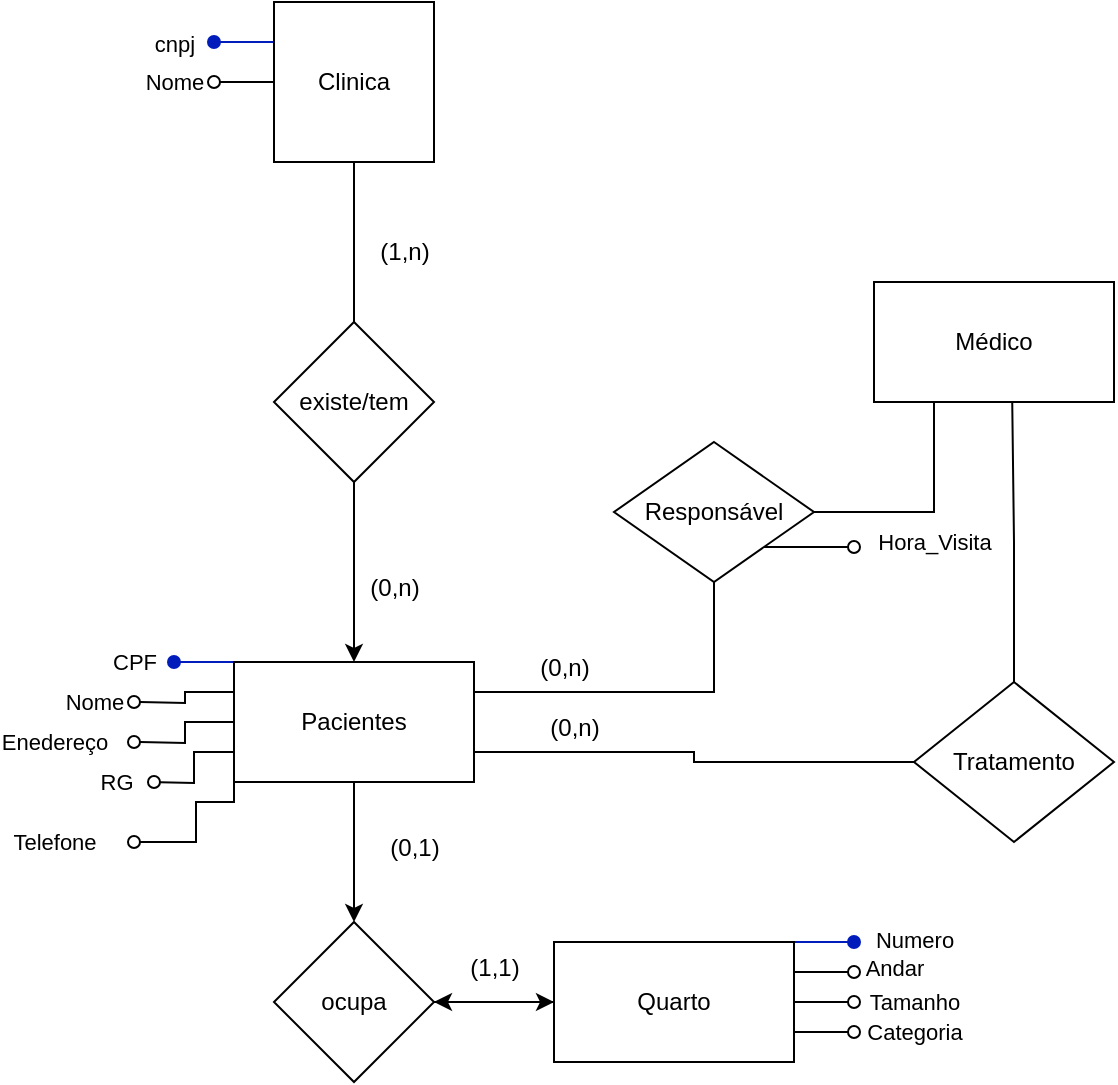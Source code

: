 <mxfile version="21.8.1" type="github">
  <diagram id="R2lEEEUBdFMjLlhIrx00" name="Page-1">
    <mxGraphModel dx="1384" dy="729" grid="1" gridSize="10" guides="1" tooltips="1" connect="1" arrows="1" fold="1" page="1" pageScale="1" pageWidth="850" pageHeight="1100" math="0" shadow="0" extFonts="Permanent Marker^https://fonts.googleapis.com/css?family=Permanent+Marker">
      <root>
        <mxCell id="0" />
        <mxCell id="1" parent="0" />
        <mxCell id="gkzm2Iovf9U_LlAAw7v1-2" value="&lt;font style=&quot;vertical-align: inherit;&quot;&gt;&lt;font style=&quot;vertical-align: inherit;&quot;&gt;cnpj&lt;/font&gt;&lt;/font&gt;" style="edgeStyle=orthogonalEdgeStyle;rounded=0;orthogonalLoop=1;jettySize=auto;html=1;exitX=0;exitY=0.25;exitDx=0;exitDy=0;endArrow=oval;endFill=1;fillColor=#0050ef;strokeColor=#001DBC;" edge="1" parent="1" source="gkzm2Iovf9U_LlAAw7v1-1">
          <mxGeometry x="1" y="-20" relative="1" as="geometry">
            <mxPoint x="200" y="510.429" as="targetPoint" />
            <mxPoint as="offset" />
          </mxGeometry>
        </mxCell>
        <mxCell id="gkzm2Iovf9U_LlAAw7v1-3" value="&lt;font style=&quot;vertical-align: inherit;&quot;&gt;&lt;font style=&quot;vertical-align: inherit;&quot;&gt;Nome&lt;/font&gt;&lt;/font&gt;" style="edgeStyle=orthogonalEdgeStyle;rounded=0;orthogonalLoop=1;jettySize=auto;html=1;exitX=0;exitY=0.5;exitDx=0;exitDy=0;endArrow=oval;endFill=0;" edge="1" parent="1" source="gkzm2Iovf9U_LlAAw7v1-1">
          <mxGeometry x="0.991" y="20" relative="1" as="geometry">
            <mxPoint x="200" y="529.857" as="targetPoint" />
            <mxPoint as="offset" />
          </mxGeometry>
        </mxCell>
        <mxCell id="gkzm2Iovf9U_LlAAw7v1-5" value="" style="edgeStyle=orthogonalEdgeStyle;rounded=0;orthogonalLoop=1;jettySize=auto;html=1;endArrow=none;endFill=0;" edge="1" parent="1" source="gkzm2Iovf9U_LlAAw7v1-1" target="gkzm2Iovf9U_LlAAw7v1-4">
          <mxGeometry relative="1" as="geometry" />
        </mxCell>
        <mxCell id="gkzm2Iovf9U_LlAAw7v1-1" value="&lt;font style=&quot;vertical-align: inherit;&quot;&gt;&lt;font style=&quot;vertical-align: inherit;&quot;&gt;Clinica&lt;/font&gt;&lt;/font&gt;" style="whiteSpace=wrap;html=1;aspect=fixed;" vertex="1" parent="1">
          <mxGeometry x="230" y="490" width="80" height="80" as="geometry" />
        </mxCell>
        <mxCell id="gkzm2Iovf9U_LlAAw7v1-7" value="" style="edgeStyle=orthogonalEdgeStyle;rounded=0;orthogonalLoop=1;jettySize=auto;html=1;" edge="1" parent="1" source="gkzm2Iovf9U_LlAAw7v1-4" target="gkzm2Iovf9U_LlAAw7v1-6">
          <mxGeometry relative="1" as="geometry" />
        </mxCell>
        <mxCell id="gkzm2Iovf9U_LlAAw7v1-4" value="&lt;font style=&quot;vertical-align: inherit;&quot;&gt;&lt;font style=&quot;vertical-align: inherit;&quot;&gt;existe/tem&lt;/font&gt;&lt;/font&gt;" style="rhombus;whiteSpace=wrap;html=1;" vertex="1" parent="1">
          <mxGeometry x="230" y="650" width="80" height="80" as="geometry" />
        </mxCell>
        <mxCell id="gkzm2Iovf9U_LlAAw7v1-10" style="edgeStyle=orthogonalEdgeStyle;rounded=0;orthogonalLoop=1;jettySize=auto;html=1;exitX=0;exitY=0;exitDx=0;exitDy=0;endArrow=oval;endFill=1;fillColor=#0050ef;strokeColor=#001DBC;" edge="1" parent="1" source="gkzm2Iovf9U_LlAAw7v1-6">
          <mxGeometry relative="1" as="geometry">
            <mxPoint x="180" y="820.143" as="targetPoint" />
          </mxGeometry>
        </mxCell>
        <mxCell id="gkzm2Iovf9U_LlAAw7v1-12" value="CPF" style="edgeLabel;html=1;align=center;verticalAlign=middle;resizable=0;points=[];" vertex="1" connectable="0" parent="gkzm2Iovf9U_LlAAw7v1-10">
          <mxGeometry x="0.822" y="-1" relative="1" as="geometry">
            <mxPoint x="-23" y="1" as="offset" />
          </mxGeometry>
        </mxCell>
        <mxCell id="gkzm2Iovf9U_LlAAw7v1-13" style="edgeStyle=orthogonalEdgeStyle;rounded=0;orthogonalLoop=1;jettySize=auto;html=1;exitX=0;exitY=0.25;exitDx=0;exitDy=0;endArrow=oval;endFill=0;" edge="1" parent="1" source="gkzm2Iovf9U_LlAAw7v1-6">
          <mxGeometry relative="1" as="geometry">
            <mxPoint x="160" y="840" as="targetPoint" />
          </mxGeometry>
        </mxCell>
        <mxCell id="gkzm2Iovf9U_LlAAw7v1-14" value="Nome" style="edgeLabel;html=1;align=center;verticalAlign=middle;resizable=0;points=[];" vertex="1" connectable="0" parent="gkzm2Iovf9U_LlAAw7v1-13">
          <mxGeometry x="0.969" relative="1" as="geometry">
            <mxPoint x="-21" as="offset" />
          </mxGeometry>
        </mxCell>
        <mxCell id="gkzm2Iovf9U_LlAAw7v1-15" style="edgeStyle=orthogonalEdgeStyle;rounded=0;orthogonalLoop=1;jettySize=auto;html=1;exitX=0;exitY=0.5;exitDx=0;exitDy=0;endArrow=oval;endFill=0;" edge="1" parent="1" source="gkzm2Iovf9U_LlAAw7v1-6">
          <mxGeometry relative="1" as="geometry">
            <mxPoint x="160" y="860" as="targetPoint" />
          </mxGeometry>
        </mxCell>
        <mxCell id="gkzm2Iovf9U_LlAAw7v1-16" value="Enedereço" style="edgeLabel;html=1;align=center;verticalAlign=middle;resizable=0;points=[];" vertex="1" connectable="0" parent="gkzm2Iovf9U_LlAAw7v1-15">
          <mxGeometry x="0.972" relative="1" as="geometry">
            <mxPoint x="-41" as="offset" />
          </mxGeometry>
        </mxCell>
        <mxCell id="gkzm2Iovf9U_LlAAw7v1-17" style="edgeStyle=orthogonalEdgeStyle;rounded=0;orthogonalLoop=1;jettySize=auto;html=1;exitX=0;exitY=0.75;exitDx=0;exitDy=0;endArrow=oval;endFill=0;" edge="1" parent="1" source="gkzm2Iovf9U_LlAAw7v1-6">
          <mxGeometry relative="1" as="geometry">
            <mxPoint x="170" y="880" as="targetPoint" />
          </mxGeometry>
        </mxCell>
        <mxCell id="gkzm2Iovf9U_LlAAw7v1-18" value="RG" style="edgeLabel;html=1;align=center;verticalAlign=middle;resizable=0;points=[];" vertex="1" connectable="0" parent="gkzm2Iovf9U_LlAAw7v1-17">
          <mxGeometry x="0.917" relative="1" as="geometry">
            <mxPoint x="-22" as="offset" />
          </mxGeometry>
        </mxCell>
        <mxCell id="gkzm2Iovf9U_LlAAw7v1-19" style="edgeStyle=orthogonalEdgeStyle;rounded=0;orthogonalLoop=1;jettySize=auto;html=1;exitX=0;exitY=1;exitDx=0;exitDy=0;endArrow=oval;endFill=0;" edge="1" parent="1">
          <mxGeometry relative="1" as="geometry">
            <mxPoint x="160" y="910" as="targetPoint" />
            <mxPoint x="210" y="870" as="sourcePoint" />
            <Array as="points">
              <mxPoint x="210" y="890" />
              <mxPoint x="191" y="890" />
              <mxPoint x="191" y="910" />
            </Array>
          </mxGeometry>
        </mxCell>
        <mxCell id="gkzm2Iovf9U_LlAAw7v1-20" value="Telefone" style="edgeLabel;html=1;align=center;verticalAlign=middle;resizable=0;points=[];" vertex="1" connectable="0" parent="gkzm2Iovf9U_LlAAw7v1-19">
          <mxGeometry x="0.841" relative="1" as="geometry">
            <mxPoint x="-47" as="offset" />
          </mxGeometry>
        </mxCell>
        <mxCell id="gkzm2Iovf9U_LlAAw7v1-22" value="" style="edgeStyle=orthogonalEdgeStyle;rounded=0;orthogonalLoop=1;jettySize=auto;html=1;" edge="1" parent="1" source="gkzm2Iovf9U_LlAAw7v1-6" target="gkzm2Iovf9U_LlAAw7v1-21">
          <mxGeometry relative="1" as="geometry" />
        </mxCell>
        <mxCell id="gkzm2Iovf9U_LlAAw7v1-36" style="edgeStyle=orthogonalEdgeStyle;rounded=0;orthogonalLoop=1;jettySize=auto;html=1;exitX=1;exitY=0.25;exitDx=0;exitDy=0;endArrow=none;endFill=0;" edge="1" parent="1" source="gkzm2Iovf9U_LlAAw7v1-6" target="gkzm2Iovf9U_LlAAw7v1-37">
          <mxGeometry relative="1" as="geometry">
            <mxPoint x="440" y="740" as="targetPoint" />
          </mxGeometry>
        </mxCell>
        <mxCell id="gkzm2Iovf9U_LlAAw7v1-38" style="edgeStyle=orthogonalEdgeStyle;rounded=0;orthogonalLoop=1;jettySize=auto;html=1;exitX=1;exitY=0.75;exitDx=0;exitDy=0;endArrow=none;endFill=0;" edge="1" parent="1" source="gkzm2Iovf9U_LlAAw7v1-6" target="gkzm2Iovf9U_LlAAw7v1-39">
          <mxGeometry relative="1" as="geometry">
            <mxPoint x="550" y="870" as="targetPoint" />
          </mxGeometry>
        </mxCell>
        <mxCell id="gkzm2Iovf9U_LlAAw7v1-6" value="Pacientes" style="whiteSpace=wrap;html=1;" vertex="1" parent="1">
          <mxGeometry x="210" y="820" width="120" height="60" as="geometry" />
        </mxCell>
        <mxCell id="gkzm2Iovf9U_LlAAw7v1-8" value="(1,n)" style="text;html=1;align=center;verticalAlign=middle;resizable=0;points=[];autosize=1;strokeColor=none;fillColor=none;" vertex="1" parent="1">
          <mxGeometry x="270" y="600" width="50" height="30" as="geometry" />
        </mxCell>
        <mxCell id="gkzm2Iovf9U_LlAAw7v1-9" value="(0,n)" style="text;html=1;align=center;verticalAlign=middle;resizable=0;points=[];autosize=1;strokeColor=none;fillColor=none;" vertex="1" parent="1">
          <mxGeometry x="265" y="768" width="50" height="30" as="geometry" />
        </mxCell>
        <mxCell id="gkzm2Iovf9U_LlAAw7v1-24" value="" style="edgeStyle=orthogonalEdgeStyle;rounded=0;orthogonalLoop=1;jettySize=auto;html=1;" edge="1" parent="1" source="gkzm2Iovf9U_LlAAw7v1-21" target="gkzm2Iovf9U_LlAAw7v1-23">
          <mxGeometry relative="1" as="geometry" />
        </mxCell>
        <mxCell id="gkzm2Iovf9U_LlAAw7v1-21" value="ocupa" style="rhombus;whiteSpace=wrap;html=1;" vertex="1" parent="1">
          <mxGeometry x="230" y="950" width="80" height="80" as="geometry" />
        </mxCell>
        <mxCell id="gkzm2Iovf9U_LlAAw7v1-26" value="" style="edgeStyle=orthogonalEdgeStyle;rounded=0;orthogonalLoop=1;jettySize=auto;html=1;" edge="1" parent="1" source="gkzm2Iovf9U_LlAAw7v1-23" target="gkzm2Iovf9U_LlAAw7v1-21">
          <mxGeometry relative="1" as="geometry" />
        </mxCell>
        <mxCell id="gkzm2Iovf9U_LlAAw7v1-28" style="edgeStyle=orthogonalEdgeStyle;rounded=0;orthogonalLoop=1;jettySize=auto;html=1;exitX=1;exitY=0;exitDx=0;exitDy=0;endArrow=oval;endFill=1;fillColor=#0050ef;strokeColor=#001DBC;" edge="1" parent="1" source="gkzm2Iovf9U_LlAAw7v1-23">
          <mxGeometry relative="1" as="geometry">
            <mxPoint x="520" y="959.724" as="targetPoint" />
          </mxGeometry>
        </mxCell>
        <mxCell id="gkzm2Iovf9U_LlAAw7v1-29" value="Numero" style="edgeLabel;html=1;align=center;verticalAlign=middle;resizable=0;points=[];" vertex="1" connectable="0" parent="gkzm2Iovf9U_LlAAw7v1-28">
          <mxGeometry x="0.982" y="-2" relative="1" as="geometry">
            <mxPoint x="28" y="-1" as="offset" />
          </mxGeometry>
        </mxCell>
        <mxCell id="gkzm2Iovf9U_LlAAw7v1-30" style="edgeStyle=orthogonalEdgeStyle;rounded=0;orthogonalLoop=1;jettySize=auto;html=1;exitX=1;exitY=0.25;exitDx=0;exitDy=0;endArrow=oval;endFill=0;" edge="1" parent="1" source="gkzm2Iovf9U_LlAAw7v1-23">
          <mxGeometry relative="1" as="geometry">
            <mxPoint x="520" y="974.897" as="targetPoint" />
          </mxGeometry>
        </mxCell>
        <mxCell id="gkzm2Iovf9U_LlAAw7v1-31" value="Andar" style="edgeLabel;html=1;align=center;verticalAlign=middle;resizable=0;points=[];" vertex="1" connectable="0" parent="gkzm2Iovf9U_LlAAw7v1-30">
          <mxGeometry x="0.954" y="-2" relative="1" as="geometry">
            <mxPoint x="20" y="-4" as="offset" />
          </mxGeometry>
        </mxCell>
        <mxCell id="gkzm2Iovf9U_LlAAw7v1-32" style="edgeStyle=orthogonalEdgeStyle;rounded=0;orthogonalLoop=1;jettySize=auto;html=1;exitX=1;exitY=0.5;exitDx=0;exitDy=0;endArrow=oval;endFill=0;" edge="1" parent="1" source="gkzm2Iovf9U_LlAAw7v1-23">
          <mxGeometry relative="1" as="geometry">
            <mxPoint x="520" y="990.069" as="targetPoint" />
          </mxGeometry>
        </mxCell>
        <mxCell id="gkzm2Iovf9U_LlAAw7v1-33" value="Tamanho" style="edgeLabel;html=1;align=center;verticalAlign=middle;resizable=0;points=[];" vertex="1" connectable="0" parent="gkzm2Iovf9U_LlAAw7v1-32">
          <mxGeometry x="0.729" y="-1" relative="1" as="geometry">
            <mxPoint x="34" y="-1" as="offset" />
          </mxGeometry>
        </mxCell>
        <mxCell id="gkzm2Iovf9U_LlAAw7v1-34" style="edgeStyle=orthogonalEdgeStyle;rounded=0;orthogonalLoop=1;jettySize=auto;html=1;exitX=1;exitY=0.75;exitDx=0;exitDy=0;endArrow=oval;endFill=0;" edge="1" parent="1" source="gkzm2Iovf9U_LlAAw7v1-23">
          <mxGeometry relative="1" as="geometry">
            <mxPoint x="520" y="1005.241" as="targetPoint" />
          </mxGeometry>
        </mxCell>
        <mxCell id="gkzm2Iovf9U_LlAAw7v1-35" value="Categoria" style="edgeLabel;html=1;align=center;verticalAlign=middle;resizable=0;points=[];" vertex="1" connectable="0" parent="gkzm2Iovf9U_LlAAw7v1-34">
          <mxGeometry x="0.266" relative="1" as="geometry">
            <mxPoint x="41" as="offset" />
          </mxGeometry>
        </mxCell>
        <mxCell id="gkzm2Iovf9U_LlAAw7v1-23" value="Quarto" style="whiteSpace=wrap;html=1;" vertex="1" parent="1">
          <mxGeometry x="370" y="960" width="120" height="60" as="geometry" />
        </mxCell>
        <mxCell id="gkzm2Iovf9U_LlAAw7v1-25" value="(0,1)" style="text;html=1;align=center;verticalAlign=middle;resizable=0;points=[];autosize=1;strokeColor=none;fillColor=none;" vertex="1" parent="1">
          <mxGeometry x="275" y="898" width="50" height="30" as="geometry" />
        </mxCell>
        <mxCell id="gkzm2Iovf9U_LlAAw7v1-27" value="(1,1)" style="text;html=1;align=center;verticalAlign=middle;resizable=0;points=[];autosize=1;strokeColor=none;fillColor=none;" vertex="1" parent="1">
          <mxGeometry x="315" y="958" width="50" height="30" as="geometry" />
        </mxCell>
        <mxCell id="gkzm2Iovf9U_LlAAw7v1-44" style="edgeStyle=orthogonalEdgeStyle;rounded=0;orthogonalLoop=1;jettySize=auto;html=1;exitX=1;exitY=1;exitDx=0;exitDy=0;endArrow=oval;endFill=0;" edge="1" parent="1" source="gkzm2Iovf9U_LlAAw7v1-37">
          <mxGeometry relative="1" as="geometry">
            <mxPoint x="520" y="762.833" as="targetPoint" />
          </mxGeometry>
        </mxCell>
        <mxCell id="gkzm2Iovf9U_LlAAw7v1-45" value="Hora_Visita" style="edgeLabel;html=1;align=center;verticalAlign=middle;resizable=0;points=[];" vertex="1" connectable="0" parent="gkzm2Iovf9U_LlAAw7v1-44">
          <mxGeometry x="0.978" y="-5" relative="1" as="geometry">
            <mxPoint x="35" y="-3" as="offset" />
          </mxGeometry>
        </mxCell>
        <mxCell id="gkzm2Iovf9U_LlAAw7v1-46" style="edgeStyle=orthogonalEdgeStyle;rounded=0;orthogonalLoop=1;jettySize=auto;html=1;exitX=1;exitY=0.5;exitDx=0;exitDy=0;endArrow=none;endFill=0;" edge="1" parent="1" source="gkzm2Iovf9U_LlAAw7v1-37">
          <mxGeometry relative="1" as="geometry">
            <mxPoint x="560" y="690" as="targetPoint" />
            <Array as="points">
              <mxPoint x="560" y="745" />
            </Array>
          </mxGeometry>
        </mxCell>
        <mxCell id="gkzm2Iovf9U_LlAAw7v1-37" value="Responsável" style="rhombus;whiteSpace=wrap;html=1;" vertex="1" parent="1">
          <mxGeometry x="400" y="710" width="100" height="70" as="geometry" />
        </mxCell>
        <mxCell id="gkzm2Iovf9U_LlAAw7v1-39" value="Tratamento" style="rhombus;whiteSpace=wrap;html=1;" vertex="1" parent="1">
          <mxGeometry x="550" y="830" width="100" height="80" as="geometry" />
        </mxCell>
        <mxCell id="gkzm2Iovf9U_LlAAw7v1-42" value="(0,n)" style="text;html=1;align=center;verticalAlign=middle;resizable=0;points=[];autosize=1;strokeColor=none;fillColor=none;" vertex="1" parent="1">
          <mxGeometry x="355" y="838" width="50" height="30" as="geometry" />
        </mxCell>
        <mxCell id="gkzm2Iovf9U_LlAAw7v1-43" value="(0,n)" style="text;html=1;align=center;verticalAlign=middle;resizable=0;points=[];autosize=1;strokeColor=none;fillColor=none;" vertex="1" parent="1">
          <mxGeometry x="350" y="808" width="50" height="30" as="geometry" />
        </mxCell>
        <mxCell id="gkzm2Iovf9U_LlAAw7v1-48" value="Médico" style="rounded=0;whiteSpace=wrap;html=1;" vertex="1" parent="1">
          <mxGeometry x="530" y="630" width="120" height="60" as="geometry" />
        </mxCell>
        <mxCell id="gkzm2Iovf9U_LlAAw7v1-50" style="edgeStyle=orthogonalEdgeStyle;rounded=0;orthogonalLoop=1;jettySize=auto;html=1;exitX=0.5;exitY=0;exitDx=0;exitDy=0;entryX=0.576;entryY=1.006;entryDx=0;entryDy=0;entryPerimeter=0;endArrow=none;endFill=0;" edge="1" parent="1" source="gkzm2Iovf9U_LlAAw7v1-39" target="gkzm2Iovf9U_LlAAw7v1-48">
          <mxGeometry relative="1" as="geometry" />
        </mxCell>
      </root>
    </mxGraphModel>
  </diagram>
</mxfile>
